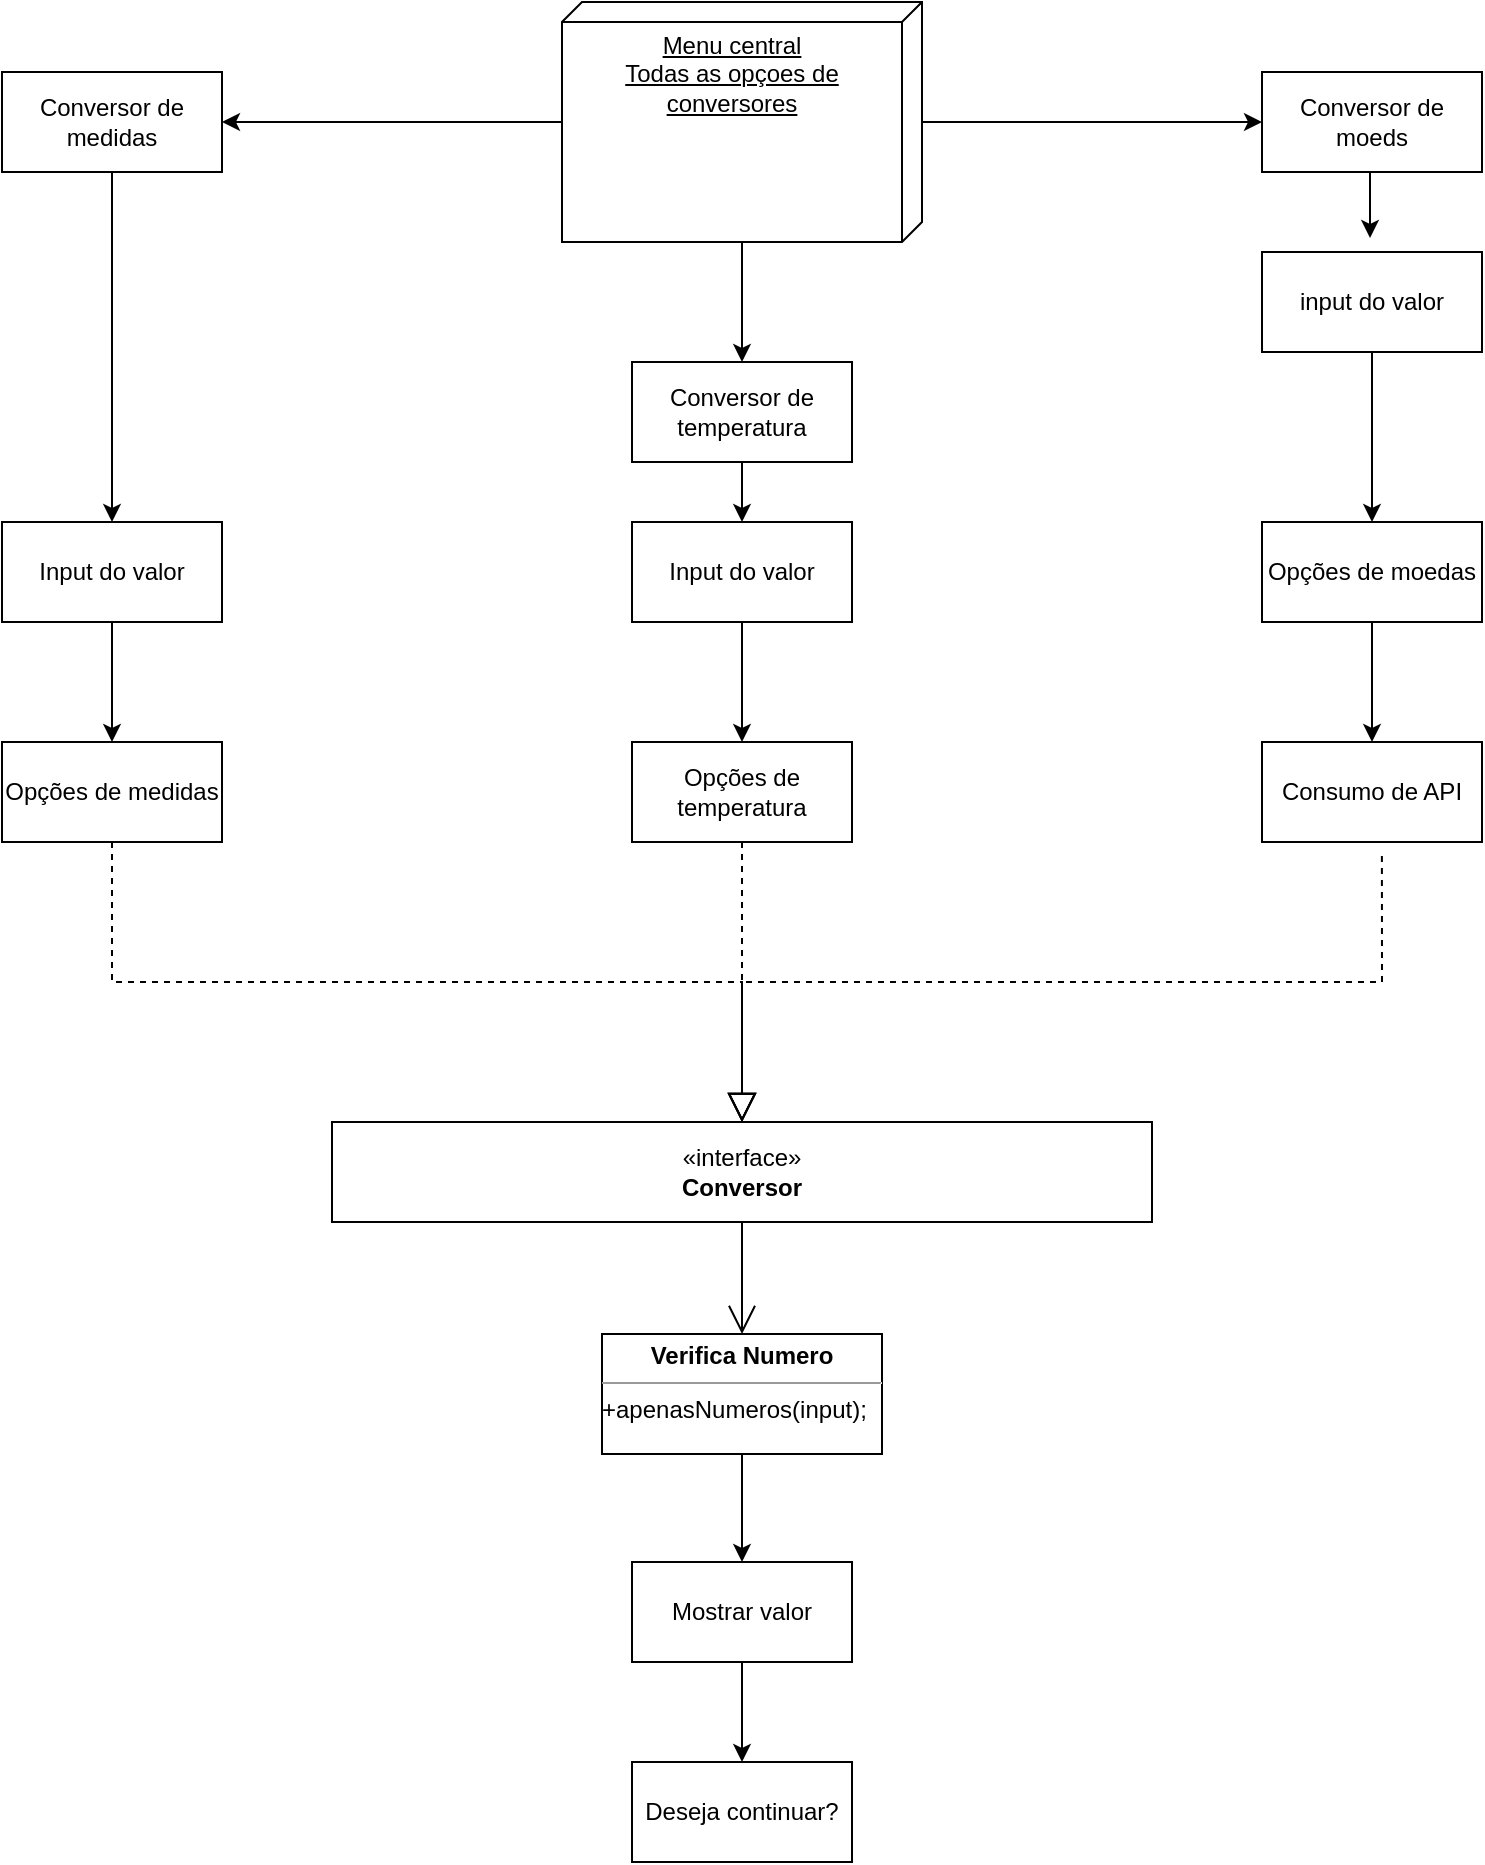 <mxfile version="21.6.1" type="device">
  <diagram id="C5RBs43oDa-KdzZeNtuy" name="Page-1">
    <mxGraphModel dx="880" dy="1653" grid="1" gridSize="10" guides="1" tooltips="1" connect="1" arrows="1" fold="1" page="1" pageScale="1" pageWidth="827" pageHeight="1169" math="0" shadow="0">
      <root>
        <mxCell id="WIyWlLk6GJQsqaUBKTNV-0" />
        <mxCell id="WIyWlLk6GJQsqaUBKTNV-1" parent="WIyWlLk6GJQsqaUBKTNV-0" />
        <mxCell id="5pIZRRQdTQoYp6arJk7E-7" style="edgeStyle=orthogonalEdgeStyle;rounded=0;orthogonalLoop=1;jettySize=auto;html=1;entryX=0;entryY=0.5;entryDx=0;entryDy=0;" edge="1" parent="WIyWlLk6GJQsqaUBKTNV-1" source="5pIZRRQdTQoYp6arJk7E-4" target="5pIZRRQdTQoYp6arJk7E-6">
          <mxGeometry relative="1" as="geometry" />
        </mxCell>
        <mxCell id="5pIZRRQdTQoYp6arJk7E-10" style="edgeStyle=orthogonalEdgeStyle;rounded=0;orthogonalLoop=1;jettySize=auto;html=1;entryX=0.5;entryY=0;entryDx=0;entryDy=0;" edge="1" parent="WIyWlLk6GJQsqaUBKTNV-1" source="5pIZRRQdTQoYp6arJk7E-4" target="5pIZRRQdTQoYp6arJk7E-8">
          <mxGeometry relative="1" as="geometry" />
        </mxCell>
        <mxCell id="5pIZRRQdTQoYp6arJk7E-11" style="edgeStyle=orthogonalEdgeStyle;rounded=0;orthogonalLoop=1;jettySize=auto;html=1;entryX=1;entryY=0.5;entryDx=0;entryDy=0;" edge="1" parent="WIyWlLk6GJQsqaUBKTNV-1" source="5pIZRRQdTQoYp6arJk7E-4" target="5pIZRRQdTQoYp6arJk7E-9">
          <mxGeometry relative="1" as="geometry" />
        </mxCell>
        <mxCell id="5pIZRRQdTQoYp6arJk7E-4" value="Menu central&lt;br&gt;Todas as opçoes de conversores" style="verticalAlign=top;align=center;spacingTop=8;spacingLeft=2;spacingRight=12;shape=cube;size=10;direction=south;fontStyle=4;html=1;whiteSpace=wrap;" vertex="1" parent="WIyWlLk6GJQsqaUBKTNV-1">
          <mxGeometry x="310" y="-1130" width="180" height="120" as="geometry" />
        </mxCell>
        <mxCell id="5pIZRRQdTQoYp6arJk7E-18" style="edgeStyle=orthogonalEdgeStyle;rounded=0;orthogonalLoop=1;jettySize=auto;html=1;entryX=0.491;entryY=-0.14;entryDx=0;entryDy=0;entryPerimeter=0;" edge="1" parent="WIyWlLk6GJQsqaUBKTNV-1" source="5pIZRRQdTQoYp6arJk7E-6" target="5pIZRRQdTQoYp6arJk7E-13">
          <mxGeometry relative="1" as="geometry">
            <mxPoint x="720" y="-1010" as="targetPoint" />
            <Array as="points">
              <mxPoint x="714" y="-1070" />
            </Array>
          </mxGeometry>
        </mxCell>
        <mxCell id="5pIZRRQdTQoYp6arJk7E-6" value="Conversor de moeds" style="html=1;whiteSpace=wrap;" vertex="1" parent="WIyWlLk6GJQsqaUBKTNV-1">
          <mxGeometry x="660" y="-1095" width="110" height="50" as="geometry" />
        </mxCell>
        <mxCell id="5pIZRRQdTQoYp6arJk7E-45" style="edgeStyle=orthogonalEdgeStyle;rounded=0;orthogonalLoop=1;jettySize=auto;html=1;" edge="1" parent="WIyWlLk6GJQsqaUBKTNV-1" source="5pIZRRQdTQoYp6arJk7E-8" target="5pIZRRQdTQoYp6arJk7E-43">
          <mxGeometry relative="1" as="geometry" />
        </mxCell>
        <mxCell id="5pIZRRQdTQoYp6arJk7E-8" value="Conversor de temperatura" style="html=1;whiteSpace=wrap;" vertex="1" parent="WIyWlLk6GJQsqaUBKTNV-1">
          <mxGeometry x="345" y="-950" width="110" height="50" as="geometry" />
        </mxCell>
        <mxCell id="5pIZRRQdTQoYp6arJk7E-48" style="edgeStyle=orthogonalEdgeStyle;rounded=0;orthogonalLoop=1;jettySize=auto;html=1;entryX=0.5;entryY=0;entryDx=0;entryDy=0;" edge="1" parent="WIyWlLk6GJQsqaUBKTNV-1" source="5pIZRRQdTQoYp6arJk7E-9" target="5pIZRRQdTQoYp6arJk7E-47">
          <mxGeometry relative="1" as="geometry" />
        </mxCell>
        <mxCell id="5pIZRRQdTQoYp6arJk7E-9" value="Conversor de medidas" style="html=1;whiteSpace=wrap;" vertex="1" parent="WIyWlLk6GJQsqaUBKTNV-1">
          <mxGeometry x="30" y="-1095" width="110" height="50" as="geometry" />
        </mxCell>
        <mxCell id="5pIZRRQdTQoYp6arJk7E-20" style="edgeStyle=orthogonalEdgeStyle;rounded=0;orthogonalLoop=1;jettySize=auto;html=1;entryX=0.5;entryY=0;entryDx=0;entryDy=0;" edge="1" parent="WIyWlLk6GJQsqaUBKTNV-1" source="5pIZRRQdTQoYp6arJk7E-13" target="5pIZRRQdTQoYp6arJk7E-19">
          <mxGeometry relative="1" as="geometry" />
        </mxCell>
        <mxCell id="5pIZRRQdTQoYp6arJk7E-13" value="input do valor" style="html=1;whiteSpace=wrap;" vertex="1" parent="WIyWlLk6GJQsqaUBKTNV-1">
          <mxGeometry x="660" y="-1005" width="110" height="50" as="geometry" />
        </mxCell>
        <mxCell id="5pIZRRQdTQoYp6arJk7E-55" style="edgeStyle=orthogonalEdgeStyle;rounded=0;orthogonalLoop=1;jettySize=auto;html=1;entryX=0.5;entryY=0;entryDx=0;entryDy=0;" edge="1" parent="WIyWlLk6GJQsqaUBKTNV-1" source="5pIZRRQdTQoYp6arJk7E-19" target="5pIZRRQdTQoYp6arJk7E-54">
          <mxGeometry relative="1" as="geometry" />
        </mxCell>
        <mxCell id="5pIZRRQdTQoYp6arJk7E-19" value="Opções de moedas" style="html=1;whiteSpace=wrap;" vertex="1" parent="WIyWlLk6GJQsqaUBKTNV-1">
          <mxGeometry x="660" y="-870" width="110" height="50" as="geometry" />
        </mxCell>
        <mxCell id="5pIZRRQdTQoYp6arJk7E-42" style="edgeStyle=orthogonalEdgeStyle;rounded=0;orthogonalLoop=1;jettySize=auto;html=1;entryX=0.5;entryY=0;entryDx=0;entryDy=0;" edge="1" parent="WIyWlLk6GJQsqaUBKTNV-1" source="5pIZRRQdTQoYp6arJk7E-21" target="5pIZRRQdTQoYp6arJk7E-41">
          <mxGeometry relative="1" as="geometry" />
        </mxCell>
        <mxCell id="5pIZRRQdTQoYp6arJk7E-21" value="Mostrar valor" style="html=1;whiteSpace=wrap;" vertex="1" parent="WIyWlLk6GJQsqaUBKTNV-1">
          <mxGeometry x="345" y="-350" width="110" height="50" as="geometry" />
        </mxCell>
        <mxCell id="5pIZRRQdTQoYp6arJk7E-30" value="«interface»&lt;br&gt;&lt;b&gt;Conversor&lt;/b&gt;" style="html=1;whiteSpace=wrap;" vertex="1" parent="WIyWlLk6GJQsqaUBKTNV-1">
          <mxGeometry x="195" y="-570" width="410" height="50" as="geometry" />
        </mxCell>
        <mxCell id="5pIZRRQdTQoYp6arJk7E-40" style="edgeStyle=orthogonalEdgeStyle;rounded=0;orthogonalLoop=1;jettySize=auto;html=1;entryX=0.5;entryY=0;entryDx=0;entryDy=0;" edge="1" parent="WIyWlLk6GJQsqaUBKTNV-1" source="5pIZRRQdTQoYp6arJk7E-35" target="5pIZRRQdTQoYp6arJk7E-21">
          <mxGeometry relative="1" as="geometry" />
        </mxCell>
        <mxCell id="5pIZRRQdTQoYp6arJk7E-35" value="&lt;p style=&quot;margin:0px;margin-top:4px;text-align:center;&quot;&gt;&lt;b&gt;Verifica Numero&lt;/b&gt;&lt;/p&gt;&lt;hr size=&quot;1&quot;&gt;&lt;div style=&quot;height:2px;&quot;&gt;+apenasNumeros(input);&lt;/div&gt;" style="verticalAlign=top;align=left;overflow=fill;fontSize=12;fontFamily=Helvetica;html=1;whiteSpace=wrap;" vertex="1" parent="WIyWlLk6GJQsqaUBKTNV-1">
          <mxGeometry x="330" y="-464" width="140" height="60" as="geometry" />
        </mxCell>
        <mxCell id="5pIZRRQdTQoYp6arJk7E-39" value="" style="endArrow=open;endFill=1;endSize=12;html=1;rounded=0;entryX=0.5;entryY=0;entryDx=0;entryDy=0;exitX=0.5;exitY=1;exitDx=0;exitDy=0;" edge="1" parent="WIyWlLk6GJQsqaUBKTNV-1" source="5pIZRRQdTQoYp6arJk7E-30" target="5pIZRRQdTQoYp6arJk7E-35">
          <mxGeometry width="160" relative="1" as="geometry">
            <mxPoint x="410" y="-620" as="sourcePoint" />
            <mxPoint x="570" y="-620" as="targetPoint" />
          </mxGeometry>
        </mxCell>
        <mxCell id="5pIZRRQdTQoYp6arJk7E-41" value="Deseja continuar?" style="html=1;whiteSpace=wrap;" vertex="1" parent="WIyWlLk6GJQsqaUBKTNV-1">
          <mxGeometry x="345" y="-250" width="110" height="50" as="geometry" />
        </mxCell>
        <mxCell id="5pIZRRQdTQoYp6arJk7E-46" style="edgeStyle=orthogonalEdgeStyle;rounded=0;orthogonalLoop=1;jettySize=auto;html=1;entryX=0.5;entryY=0;entryDx=0;entryDy=0;" edge="1" parent="WIyWlLk6GJQsqaUBKTNV-1" source="5pIZRRQdTQoYp6arJk7E-43" target="5pIZRRQdTQoYp6arJk7E-44">
          <mxGeometry relative="1" as="geometry" />
        </mxCell>
        <mxCell id="5pIZRRQdTQoYp6arJk7E-43" value="Input do valor&lt;br&gt;" style="html=1;whiteSpace=wrap;" vertex="1" parent="WIyWlLk6GJQsqaUBKTNV-1">
          <mxGeometry x="345" y="-870" width="110" height="50" as="geometry" />
        </mxCell>
        <mxCell id="5pIZRRQdTQoYp6arJk7E-44" value="Opções de temperatura" style="html=1;whiteSpace=wrap;" vertex="1" parent="WIyWlLk6GJQsqaUBKTNV-1">
          <mxGeometry x="345" y="-760" width="110" height="50" as="geometry" />
        </mxCell>
        <mxCell id="5pIZRRQdTQoYp6arJk7E-50" style="edgeStyle=orthogonalEdgeStyle;rounded=0;orthogonalLoop=1;jettySize=auto;html=1;entryX=0.5;entryY=0;entryDx=0;entryDy=0;" edge="1" parent="WIyWlLk6GJQsqaUBKTNV-1" source="5pIZRRQdTQoYp6arJk7E-47" target="5pIZRRQdTQoYp6arJk7E-49">
          <mxGeometry relative="1" as="geometry" />
        </mxCell>
        <mxCell id="5pIZRRQdTQoYp6arJk7E-47" value="Input do valor&lt;br&gt;" style="html=1;whiteSpace=wrap;" vertex="1" parent="WIyWlLk6GJQsqaUBKTNV-1">
          <mxGeometry x="30" y="-870" width="110" height="50" as="geometry" />
        </mxCell>
        <mxCell id="5pIZRRQdTQoYp6arJk7E-49" value="Opções de medidas&lt;br&gt;" style="html=1;whiteSpace=wrap;" vertex="1" parent="WIyWlLk6GJQsqaUBKTNV-1">
          <mxGeometry x="30" y="-760" width="110" height="50" as="geometry" />
        </mxCell>
        <mxCell id="5pIZRRQdTQoYp6arJk7E-51" value="" style="endArrow=block;dashed=1;endFill=0;endSize=12;html=1;rounded=0;entryX=0.5;entryY=0;entryDx=0;entryDy=0;exitX=0.5;exitY=1;exitDx=0;exitDy=0;" edge="1" parent="WIyWlLk6GJQsqaUBKTNV-1" source="5pIZRRQdTQoYp6arJk7E-44" target="5pIZRRQdTQoYp6arJk7E-30">
          <mxGeometry width="160" relative="1" as="geometry">
            <mxPoint x="290" y="-690" as="sourcePoint" />
            <mxPoint x="450" y="-690" as="targetPoint" />
          </mxGeometry>
        </mxCell>
        <mxCell id="5pIZRRQdTQoYp6arJk7E-52" value="" style="endArrow=block;dashed=1;endFill=0;endSize=12;html=1;rounded=0;entryX=0.5;entryY=0;entryDx=0;entryDy=0;exitX=0.545;exitY=1.14;exitDx=0;exitDy=0;exitPerimeter=0;" edge="1" parent="WIyWlLk6GJQsqaUBKTNV-1" source="5pIZRRQdTQoYp6arJk7E-54" target="5pIZRRQdTQoYp6arJk7E-30">
          <mxGeometry width="160" relative="1" as="geometry">
            <mxPoint x="720" y="-740" as="sourcePoint" />
            <mxPoint x="670" y="-640" as="targetPoint" />
            <Array as="points">
              <mxPoint x="720" y="-640" />
              <mxPoint x="400" y="-640" />
            </Array>
          </mxGeometry>
        </mxCell>
        <mxCell id="5pIZRRQdTQoYp6arJk7E-53" value="" style="endArrow=block;dashed=1;endFill=0;endSize=12;html=1;rounded=0;entryX=0.5;entryY=0;entryDx=0;entryDy=0;exitX=0.5;exitY=1;exitDx=0;exitDy=0;" edge="1" parent="WIyWlLk6GJQsqaUBKTNV-1" source="5pIZRRQdTQoYp6arJk7E-49" target="5pIZRRQdTQoYp6arJk7E-30">
          <mxGeometry width="160" relative="1" as="geometry">
            <mxPoint x="160" y="-630" as="sourcePoint" />
            <mxPoint x="320" y="-630" as="targetPoint" />
            <Array as="points">
              <mxPoint x="85" y="-640" />
              <mxPoint x="400" y="-640" />
            </Array>
          </mxGeometry>
        </mxCell>
        <mxCell id="5pIZRRQdTQoYp6arJk7E-54" value="Consumo de API" style="html=1;whiteSpace=wrap;" vertex="1" parent="WIyWlLk6GJQsqaUBKTNV-1">
          <mxGeometry x="660" y="-760" width="110" height="50" as="geometry" />
        </mxCell>
      </root>
    </mxGraphModel>
  </diagram>
</mxfile>
